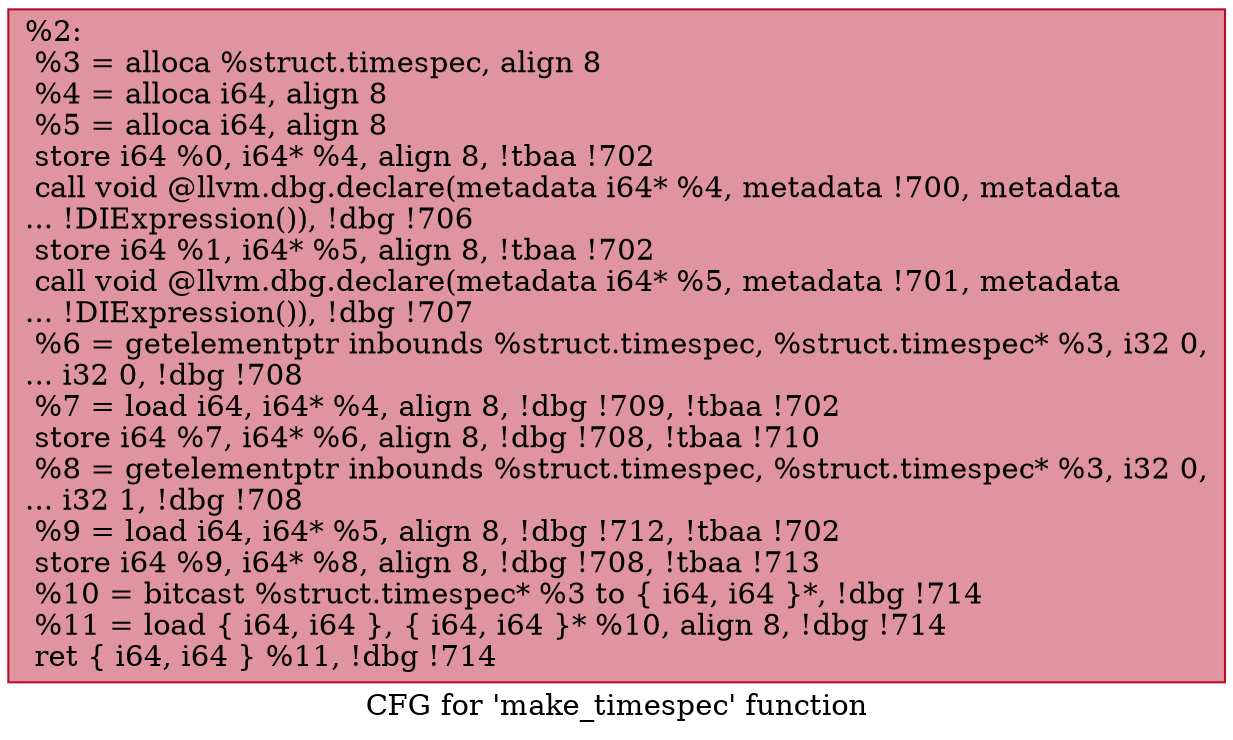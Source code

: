 digraph "CFG for 'make_timespec' function" {
	label="CFG for 'make_timespec' function";

	Node0x9f0f30 [shape=record,color="#b70d28ff", style=filled, fillcolor="#b70d2870",label="{%2:\l  %3 = alloca %struct.timespec, align 8\l  %4 = alloca i64, align 8\l  %5 = alloca i64, align 8\l  store i64 %0, i64* %4, align 8, !tbaa !702\l  call void @llvm.dbg.declare(metadata i64* %4, metadata !700, metadata\l... !DIExpression()), !dbg !706\l  store i64 %1, i64* %5, align 8, !tbaa !702\l  call void @llvm.dbg.declare(metadata i64* %5, metadata !701, metadata\l... !DIExpression()), !dbg !707\l  %6 = getelementptr inbounds %struct.timespec, %struct.timespec* %3, i32 0,\l... i32 0, !dbg !708\l  %7 = load i64, i64* %4, align 8, !dbg !709, !tbaa !702\l  store i64 %7, i64* %6, align 8, !dbg !708, !tbaa !710\l  %8 = getelementptr inbounds %struct.timespec, %struct.timespec* %3, i32 0,\l... i32 1, !dbg !708\l  %9 = load i64, i64* %5, align 8, !dbg !712, !tbaa !702\l  store i64 %9, i64* %8, align 8, !dbg !708, !tbaa !713\l  %10 = bitcast %struct.timespec* %3 to \{ i64, i64 \}*, !dbg !714\l  %11 = load \{ i64, i64 \}, \{ i64, i64 \}* %10, align 8, !dbg !714\l  ret \{ i64, i64 \} %11, !dbg !714\l}"];
}
